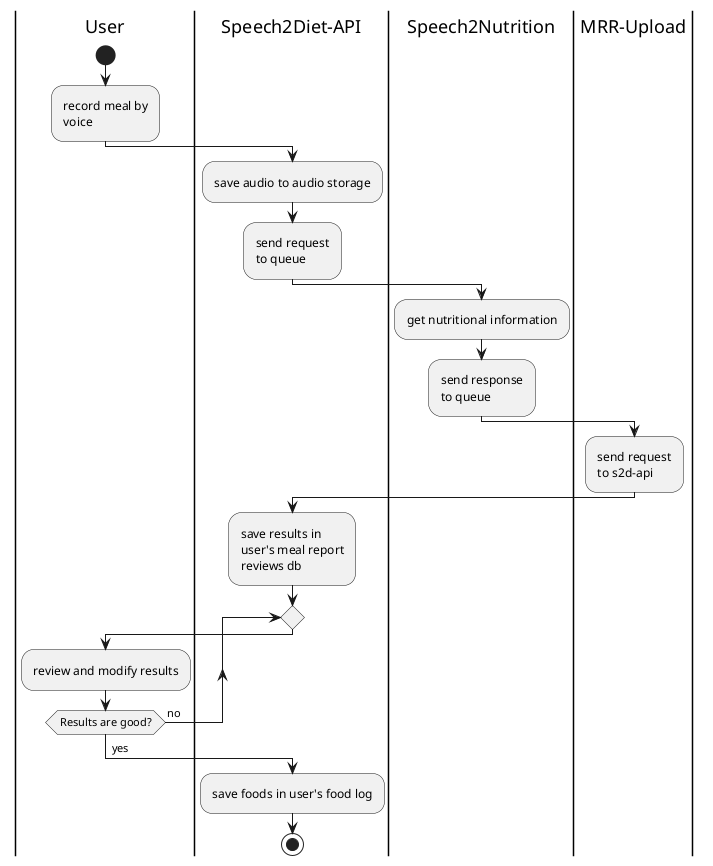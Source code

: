 @startuml foodlog-activity-diagram
skinparam padding 2

|User|
start
:record meal by\nvoice;

|Speech2Diet-API|
:save audio to audio storage;
:send request\nto queue;

|Speech2Nutrition|
:get nutritional information;
:send response\nto queue;

|MRR-Upload|
:send request\nto s2d-api;

|Speech2Diet-API|
:save results in\nuser's meal report\nreviews db;

repeat
  |User|
  :review and modify results;
repeat while (Results are good?) is (no)
->yes;
|Speech2Diet-API|
:save foods in user's food log;
stop

@enduml